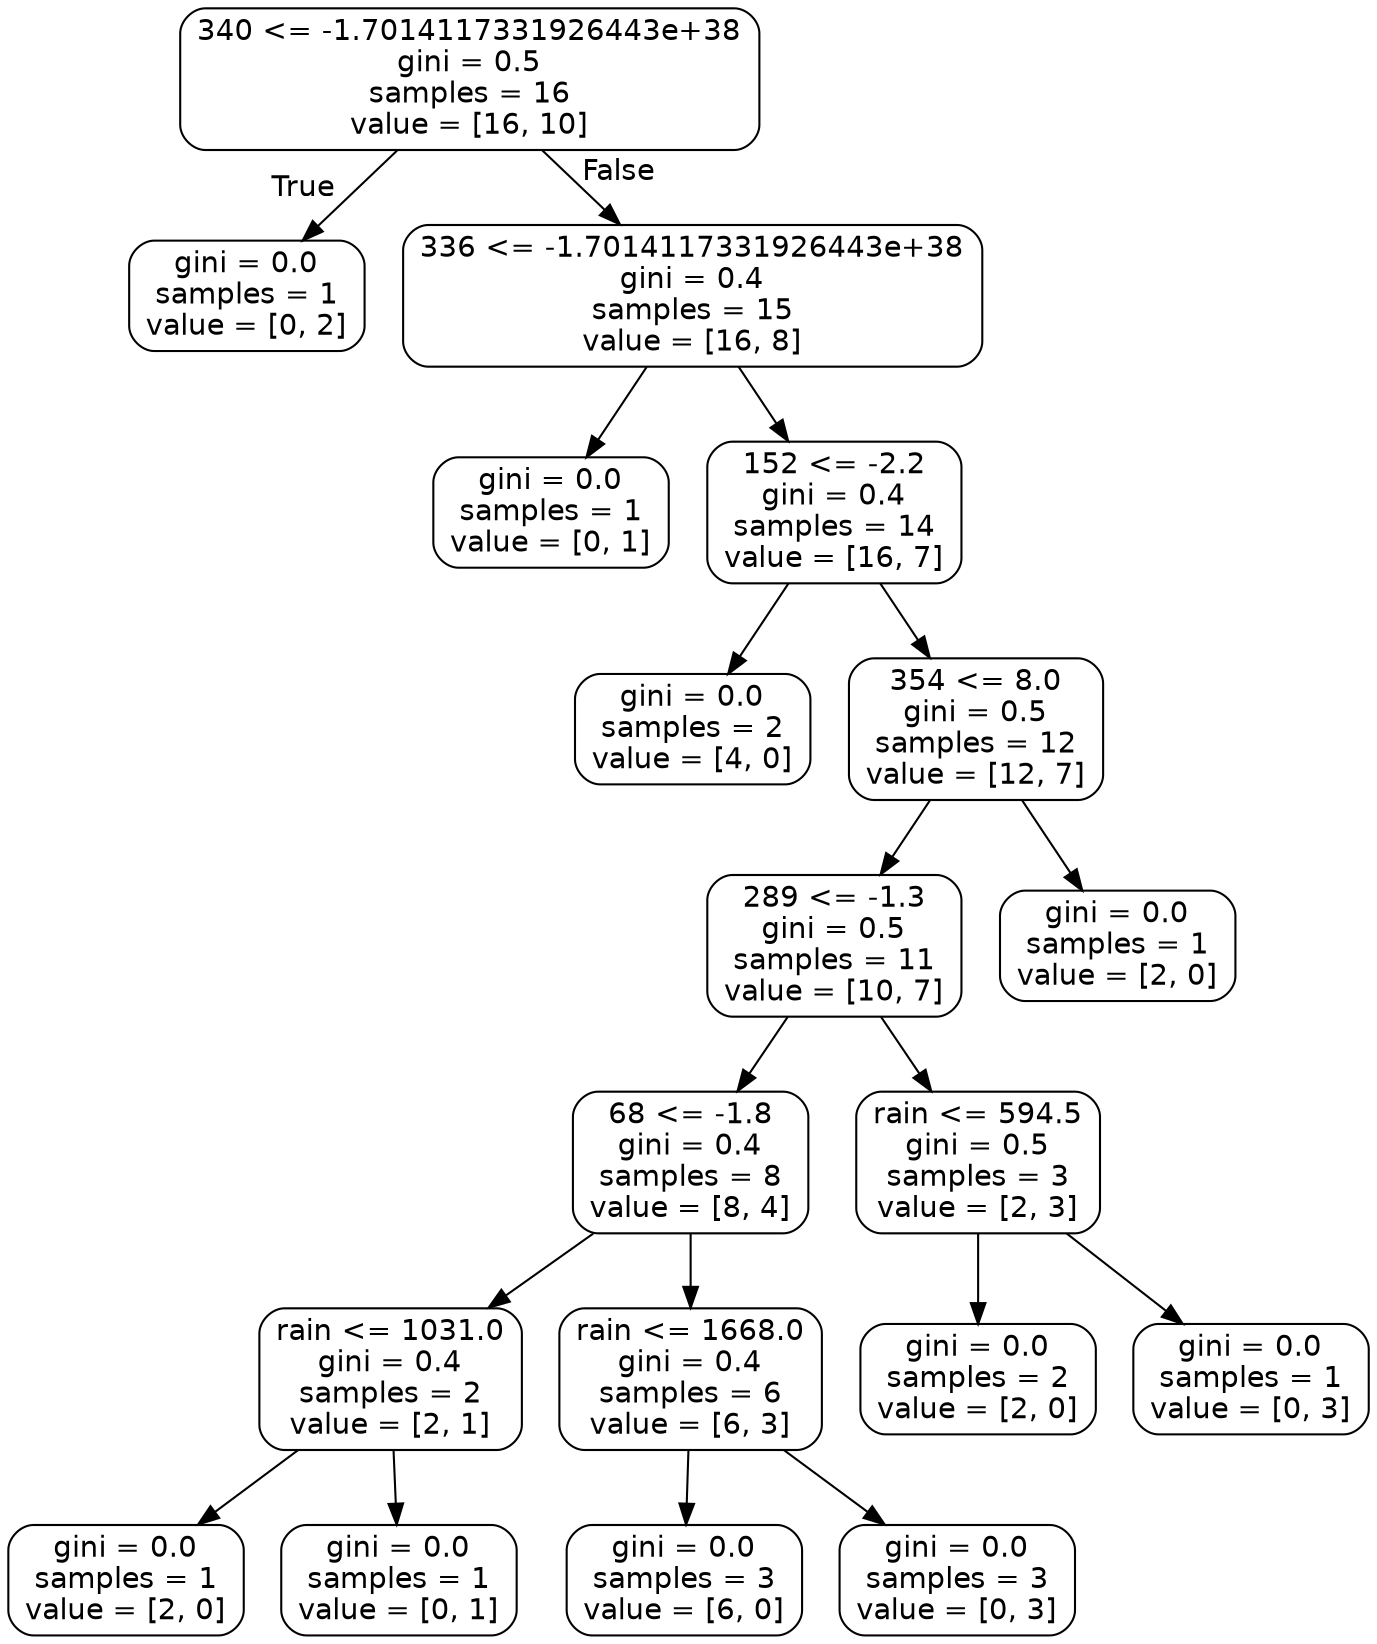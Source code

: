 digraph Tree {
node [shape=box, style="rounded", color="black", fontname=helvetica] ;
edge [fontname=helvetica] ;
0 [label="340 <= -1.7014117331926443e+38\ngini = 0.5\nsamples = 16\nvalue = [16, 10]"] ;
1 [label="gini = 0.0\nsamples = 1\nvalue = [0, 2]"] ;
0 -> 1 [labeldistance=2.5, labelangle=45, headlabel="True"] ;
2 [label="336 <= -1.7014117331926443e+38\ngini = 0.4\nsamples = 15\nvalue = [16, 8]"] ;
0 -> 2 [labeldistance=2.5, labelangle=-45, headlabel="False"] ;
3 [label="gini = 0.0\nsamples = 1\nvalue = [0, 1]"] ;
2 -> 3 ;
4 [label="152 <= -2.2\ngini = 0.4\nsamples = 14\nvalue = [16, 7]"] ;
2 -> 4 ;
5 [label="gini = 0.0\nsamples = 2\nvalue = [4, 0]"] ;
4 -> 5 ;
6 [label="354 <= 8.0\ngini = 0.5\nsamples = 12\nvalue = [12, 7]"] ;
4 -> 6 ;
7 [label="289 <= -1.3\ngini = 0.5\nsamples = 11\nvalue = [10, 7]"] ;
6 -> 7 ;
8 [label="68 <= -1.8\ngini = 0.4\nsamples = 8\nvalue = [8, 4]"] ;
7 -> 8 ;
9 [label="rain <= 1031.0\ngini = 0.4\nsamples = 2\nvalue = [2, 1]"] ;
8 -> 9 ;
10 [label="gini = 0.0\nsamples = 1\nvalue = [2, 0]"] ;
9 -> 10 ;
11 [label="gini = 0.0\nsamples = 1\nvalue = [0, 1]"] ;
9 -> 11 ;
12 [label="rain <= 1668.0\ngini = 0.4\nsamples = 6\nvalue = [6, 3]"] ;
8 -> 12 ;
13 [label="gini = 0.0\nsamples = 3\nvalue = [6, 0]"] ;
12 -> 13 ;
14 [label="gini = 0.0\nsamples = 3\nvalue = [0, 3]"] ;
12 -> 14 ;
15 [label="rain <= 594.5\ngini = 0.5\nsamples = 3\nvalue = [2, 3]"] ;
7 -> 15 ;
16 [label="gini = 0.0\nsamples = 2\nvalue = [2, 0]"] ;
15 -> 16 ;
17 [label="gini = 0.0\nsamples = 1\nvalue = [0, 3]"] ;
15 -> 17 ;
18 [label="gini = 0.0\nsamples = 1\nvalue = [2, 0]"] ;
6 -> 18 ;
}